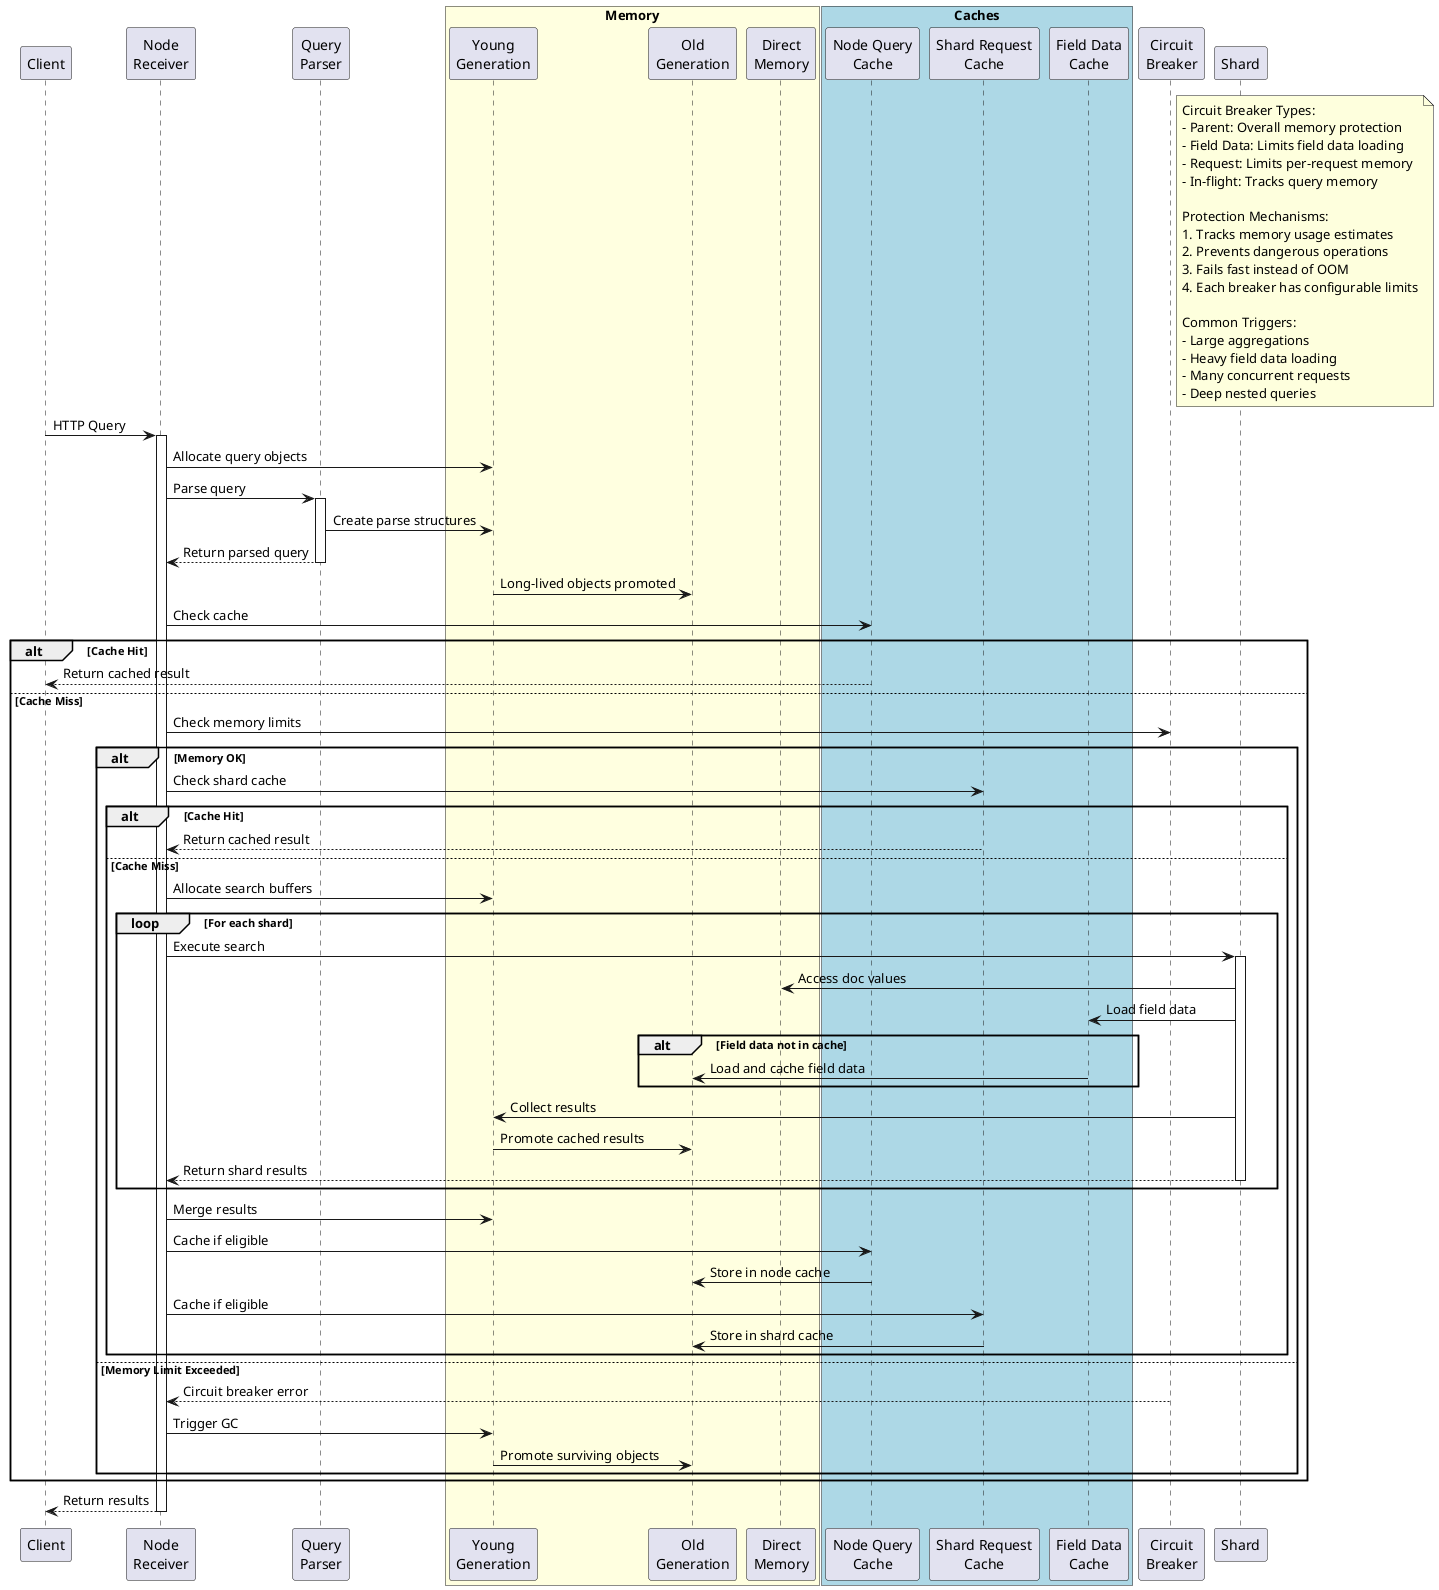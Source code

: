@startuml
participant Client
participant "Node\nReceiver" as NR
participant "Query\nParser" as QP
box "Memory" #LightYellow
    participant "Young\nGeneration" as YG
    participant "Old\nGeneration" as OG
    participant "Direct\nMemory" as DM
end box
box "Caches" #LightBlue
    participant "Node Query\nCache" as NQC
    participant "Shard Request\nCache" as SRC
    participant "Field Data\nCache" as FDC
end box
participant "Circuit\nBreaker" as CB
note right of CB
  Circuit Breaker Types:
  - Parent: Overall memory protection
  - Field Data: Limits field data loading
  - Request: Limits per-request memory
  - In-flight: Tracks query memory

  Protection Mechanisms:
  1. Tracks memory usage estimates
  2. Prevents dangerous operations
  3. Fails fast instead of OOM
  4. Each breaker has configurable limits

  Common Triggers:
  - Large aggregations
  - Heavy field data loading
  - Many concurrent requests
  - Deep nested queries
end note
participant "Shard" as S

Client -> NR: HTTP Query
activate NR

NR -> YG: Allocate query objects
NR -> QP: Parse query
activate QP
QP -> YG: Create parse structures
QP --> NR: Return parsed query
deactivate QP

YG -> OG: Long-lived objects promoted

NR -> NQC: Check cache
alt Cache Hit
    NQC --> Client: Return cached result
else Cache Miss
    NR -> CB: Check memory limits

    alt Memory OK
        NR -> SRC: Check shard cache

        alt Cache Hit
            SRC --> NR: Return cached result
        else Cache Miss
            NR -> YG: Allocate search buffers
            loop For each shard
                NR -> S: Execute search
                activate S
                S -> DM: Access doc values
                S -> FDC: Load field data
                alt Field data not in cache
                    FDC -> OG: Load and cache field data
                end
                S -> YG: Collect results
                YG -> OG: Promote cached results
                S --> NR: Return shard results
                deactivate S
            end

            NR -> YG: Merge results
            NR -> NQC: Cache if eligible
            NQC -> OG: Store in node cache
            NR -> SRC: Cache if eligible
            SRC -> OG: Store in shard cache
        end
    else Memory Limit Exceeded
        CB --> NR: Circuit breaker error
        NR -> YG: Trigger GC
        YG -> OG: Promote surviving objects
    end
end

NR --> Client: Return results
deactivate NR

@enduml